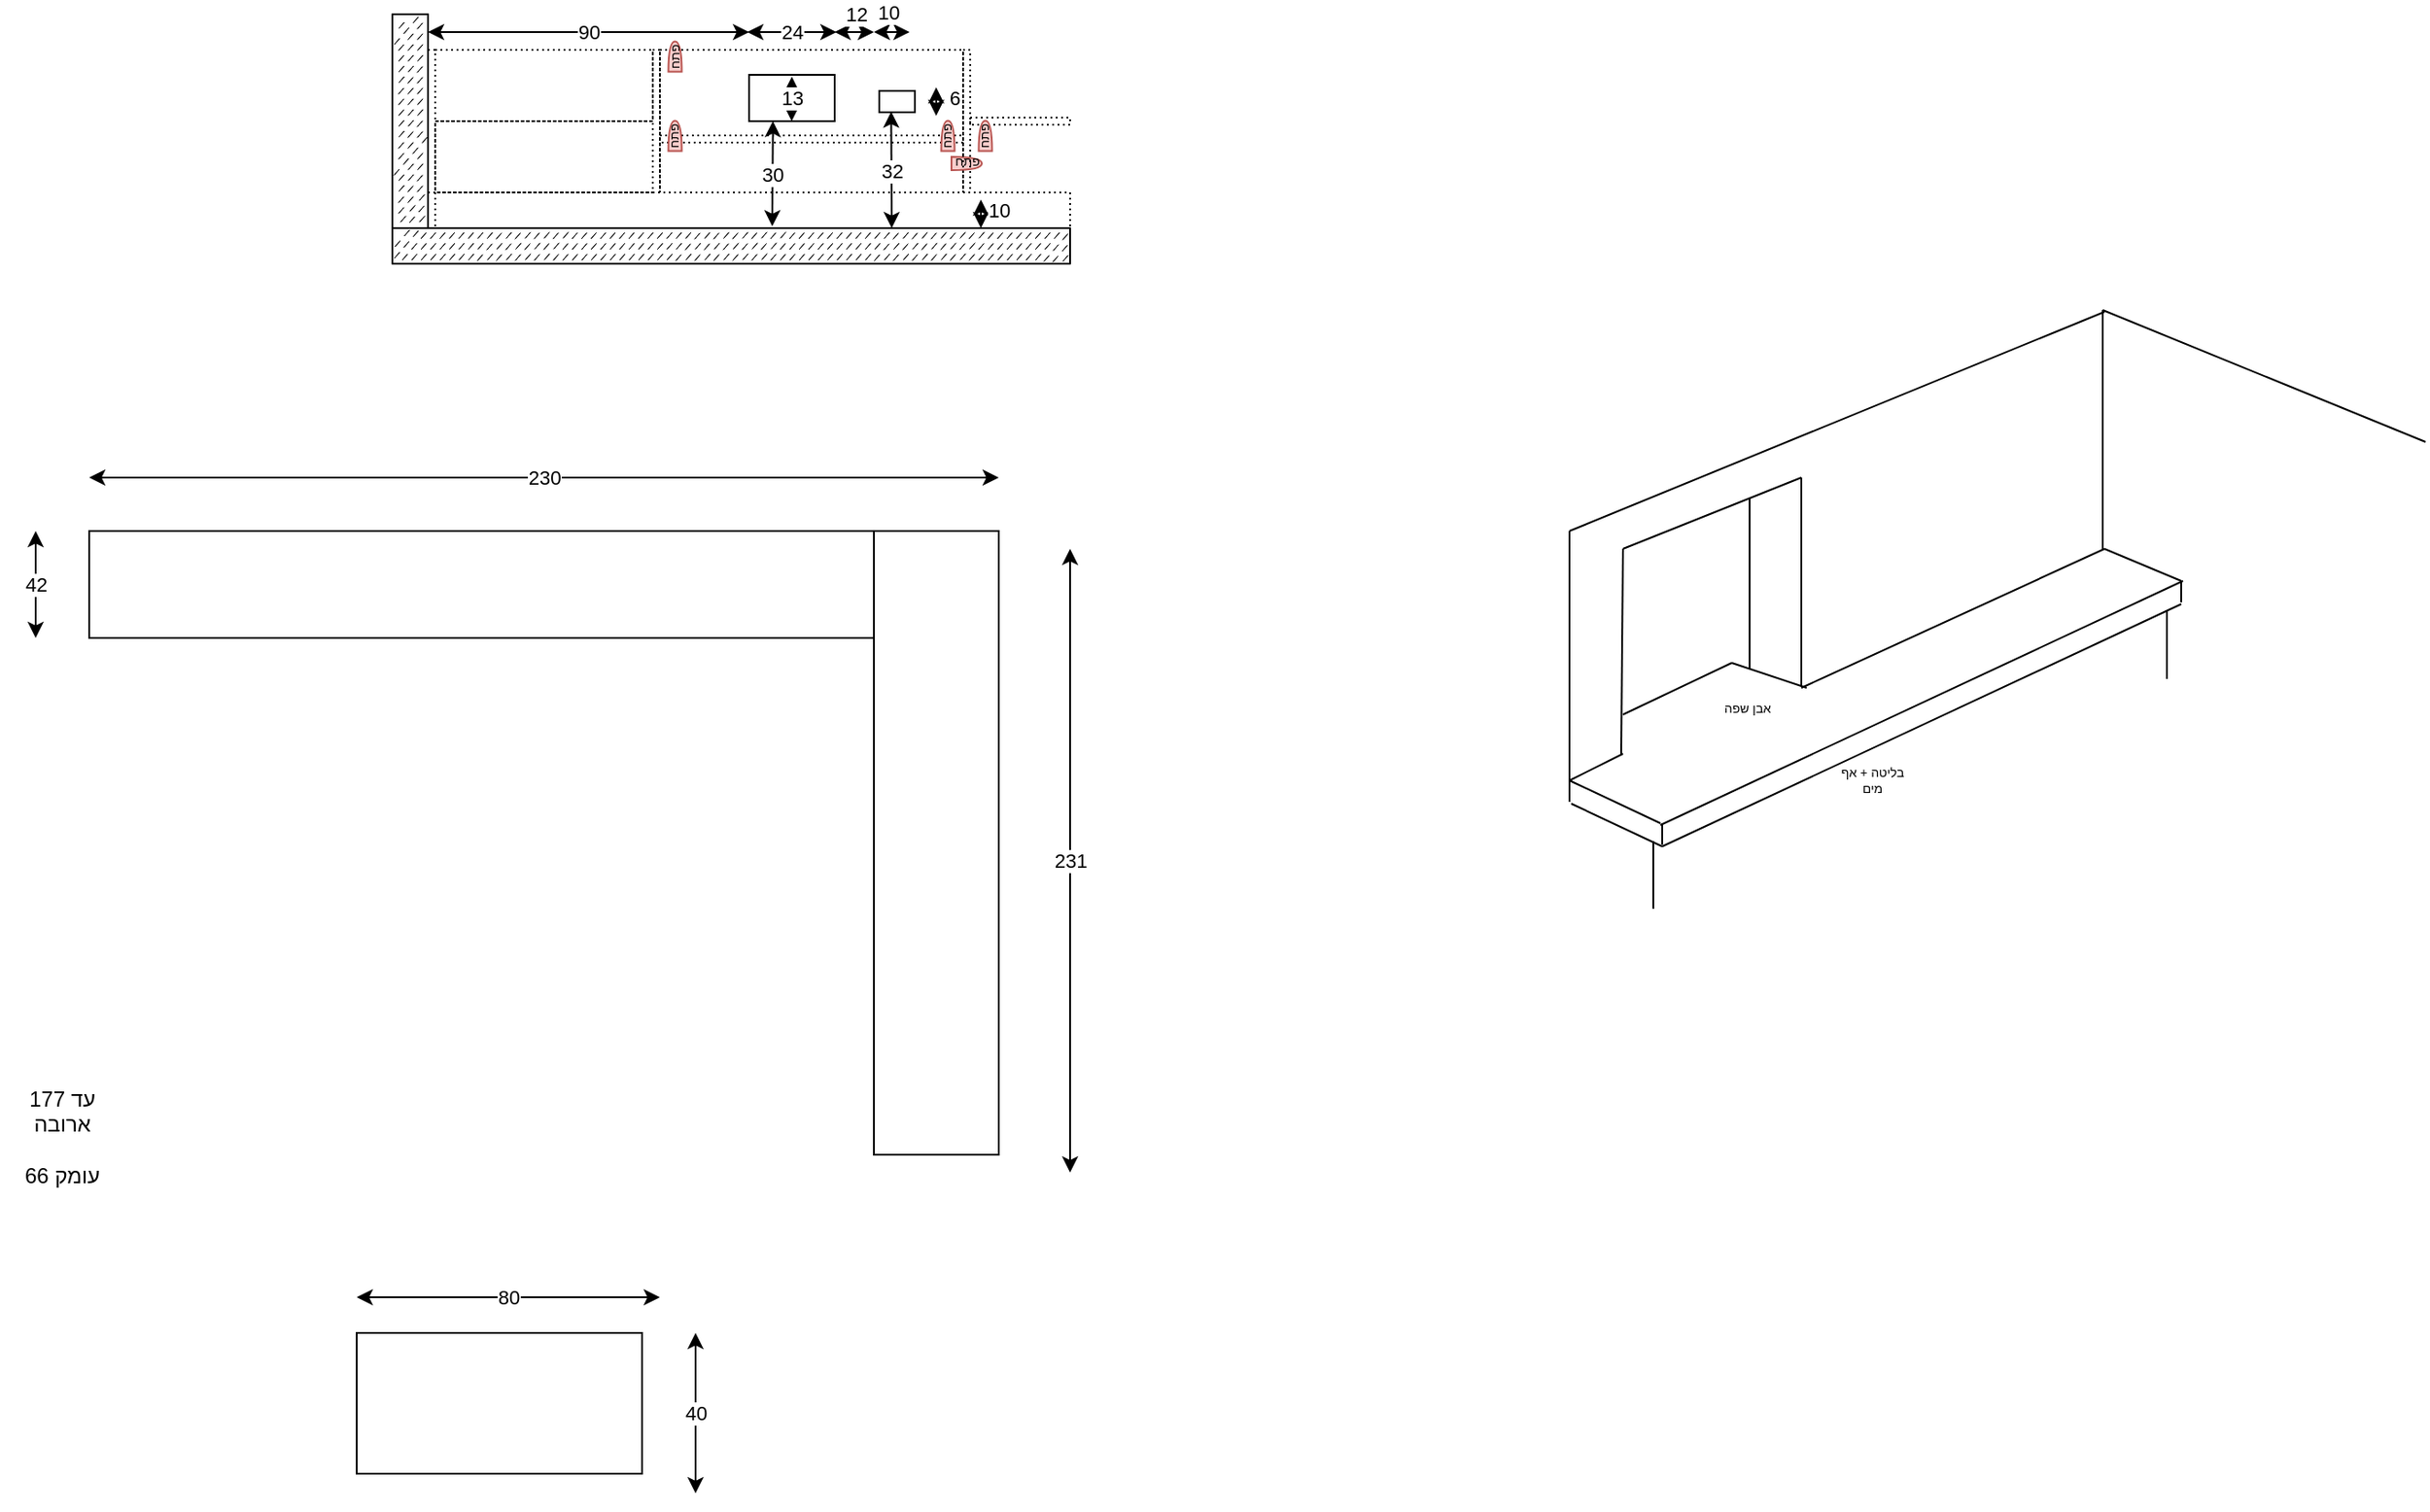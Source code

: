 <mxfile version="14.6.13" type="device"><diagram id="xtJ0x6y_8OFpA9JDaIBS" name="Page-1"><mxGraphModel dx="569" dy="329" grid="1" gridSize="10" guides="1" tooltips="1" connect="1" arrows="1" fold="1" page="1" pageScale="1" pageWidth="1654" pageHeight="1169" math="0" shadow="0"><root><mxCell id="0"/><mxCell id="1" parent="0"/><mxCell id="vfFC0O0OZejuEH0iO_Jb-12" value="&lt;div style=&quot;direction: rtl&quot;&gt;&lt;br&gt;&lt;/div&gt;" style="rounded=0;whiteSpace=wrap;html=1;fillColor=none;dashed=1;dashPattern=1 2;" vertex="1" parent="1"><mxGeometry x="540" y="370" width="170" height="80" as="geometry"/></mxCell><mxCell id="vfFC0O0OZejuEH0iO_Jb-10" value="&lt;div style=&quot;direction: rtl&quot;&gt;&lt;br&gt;&lt;/div&gt;" style="rounded=0;whiteSpace=wrap;html=1;fillColor=none;dashed=1;dashPattern=1 2;" vertex="1" parent="1"><mxGeometry x="540" y="418" width="170" height="4" as="geometry"/></mxCell><mxCell id="vfFC0O0OZejuEH0iO_Jb-13" value="&lt;div style=&quot;direction: rtl&quot;&gt;&lt;br&gt;&lt;/div&gt;" style="rounded=0;whiteSpace=wrap;html=1;fillColor=none;dashed=1;dashPattern=1 2;" vertex="1" parent="1"><mxGeometry x="414" y="410" width="122" height="40" as="geometry"/></mxCell><mxCell id="oNi2pDQUn8JLHCBkJa_O-1" value="90" style="endArrow=classic;startArrow=classic;html=1;" parent="1" edge="1"><mxGeometry width="50" height="50" relative="1" as="geometry"><mxPoint x="410" y="360" as="sourcePoint"/><mxPoint x="590" y="360" as="targetPoint"/></mxGeometry></mxCell><mxCell id="oNi2pDQUn8JLHCBkJa_O-2" value="30" style="endArrow=classic;startArrow=classic;html=1;entryX=0.279;entryY=0.997;entryDx=0;entryDy=0;entryPerimeter=0;" parent="1" edge="1" target="oNi2pDQUn8JLHCBkJa_O-3"><mxGeometry width="50" height="50" relative="1" as="geometry"><mxPoint x="603" y="469" as="sourcePoint"/><mxPoint x="620" y="390" as="targetPoint"/></mxGeometry></mxCell><mxCell id="oNi2pDQUn8JLHCBkJa_O-3" value="" style="rounded=0;whiteSpace=wrap;html=1;" parent="1" vertex="1"><mxGeometry x="590" y="384" width="48" height="26" as="geometry"/></mxCell><mxCell id="oNi2pDQUn8JLHCBkJa_O-4" value="24" style="endArrow=classic;startArrow=classic;html=1;" parent="1" edge="1"><mxGeometry width="50" height="50" relative="1" as="geometry"><mxPoint x="589" y="360" as="sourcePoint"/><mxPoint x="639" y="360" as="targetPoint"/></mxGeometry></mxCell><mxCell id="oNi2pDQUn8JLHCBkJa_O-5" value="13" style="endArrow=classic;startArrow=classic;html=1;" parent="1" edge="1"><mxGeometry width="50" height="50" relative="1" as="geometry"><mxPoint x="614" y="385" as="sourcePoint"/><mxPoint x="613.9" y="410" as="targetPoint"/></mxGeometry></mxCell><mxCell id="oNi2pDQUn8JLHCBkJa_O-6" value="" style="rounded=0;whiteSpace=wrap;html=1;" parent="1" vertex="1"><mxGeometry x="663" y="393" width="20" height="12" as="geometry"/></mxCell><mxCell id="oNi2pDQUn8JLHCBkJa_O-9" value="10" style="endArrow=classic;startArrow=classic;html=1;" parent="1" edge="1"><mxGeometry x="-0.2" y="11" width="50" height="50" relative="1" as="geometry"><mxPoint x="660" y="360" as="sourcePoint"/><mxPoint x="680" y="360" as="targetPoint"/><mxPoint as="offset"/></mxGeometry></mxCell><mxCell id="oNi2pDQUn8JLHCBkJa_O-10" value="6" style="endArrow=classic;startArrow=classic;html=1;" parent="1" edge="1"><mxGeometry x="-0.25" y="10" width="50" height="50" relative="1" as="geometry"><mxPoint x="694.92" y="391" as="sourcePoint"/><mxPoint x="694.92" y="407" as="targetPoint"/><mxPoint as="offset"/></mxGeometry></mxCell><mxCell id="oNi2pDQUn8JLHCBkJa_O-12" value="" style="rounded=0;whiteSpace=wrap;html=1;" parent="1" vertex="1"><mxGeometry x="220" y="640" width="510" height="60" as="geometry"/></mxCell><mxCell id="oNi2pDQUn8JLHCBkJa_O-13" value="42" style="endArrow=classic;startArrow=classic;html=1;" parent="1" edge="1"><mxGeometry width="50" height="50" relative="1" as="geometry"><mxPoint x="190" y="640" as="sourcePoint"/><mxPoint x="190" y="700" as="targetPoint"/></mxGeometry></mxCell><mxCell id="oNi2pDQUn8JLHCBkJa_O-14" value="" style="rounded=0;whiteSpace=wrap;html=1;" parent="1" vertex="1"><mxGeometry x="660" y="640" width="70" height="350" as="geometry"/></mxCell><mxCell id="oNi2pDQUn8JLHCBkJa_O-15" value="230" style="endArrow=classic;startArrow=classic;html=1;" parent="1" edge="1"><mxGeometry width="50" height="50" relative="1" as="geometry"><mxPoint x="220" y="610" as="sourcePoint"/><mxPoint x="730" y="610" as="targetPoint"/></mxGeometry></mxCell><mxCell id="oNi2pDQUn8JLHCBkJa_O-16" value="231" style="endArrow=classic;startArrow=classic;html=1;" parent="1" edge="1"><mxGeometry width="50" height="50" relative="1" as="geometry"><mxPoint x="770" y="650" as="sourcePoint"/><mxPoint x="770" y="1000" as="targetPoint"/></mxGeometry></mxCell><mxCell id="oNi2pDQUn8JLHCBkJa_O-17" value="" style="rounded=0;whiteSpace=wrap;html=1;" parent="1" vertex="1"><mxGeometry x="370" y="1090" width="160" height="79" as="geometry"/></mxCell><mxCell id="oNi2pDQUn8JLHCBkJa_O-18" value="80" style="endArrow=classic;startArrow=classic;html=1;" parent="1" edge="1"><mxGeometry width="50" height="50" relative="1" as="geometry"><mxPoint x="370" y="1070" as="sourcePoint"/><mxPoint x="540" y="1070" as="targetPoint"/></mxGeometry></mxCell><mxCell id="oNi2pDQUn8JLHCBkJa_O-19" value="40" style="endArrow=classic;startArrow=classic;html=1;" parent="1" edge="1"><mxGeometry width="50" height="50" relative="1" as="geometry"><mxPoint x="560" y="1090" as="sourcePoint"/><mxPoint x="560" y="1180" as="targetPoint"/></mxGeometry></mxCell><mxCell id="oNi2pDQUn8JLHCBkJa_O-20" value="177 עד ארובה&lt;br&gt;&lt;br&gt;עומק 66" style="text;html=1;strokeColor=none;fillColor=none;align=center;verticalAlign=middle;whiteSpace=wrap;rounded=0;" parent="1" vertex="1"><mxGeometry x="170" y="970" width="70" height="20" as="geometry"/></mxCell><mxCell id="vfFC0O0OZejuEH0iO_Jb-1" value="&lt;div style=&quot;direction: rtl&quot;&gt;&lt;br&gt;&lt;/div&gt;" style="rounded=0;whiteSpace=wrap;html=1;sketch=1;fillStyle=dashed;fillColor=#000000;shadow=0;glass=0;jiggle=0;" vertex="1" parent="1"><mxGeometry x="390" y="350" width="20" height="120" as="geometry"/></mxCell><mxCell id="vfFC0O0OZejuEH0iO_Jb-2" value="&lt;div style=&quot;direction: rtl&quot;&gt;&lt;br&gt;&lt;/div&gt;" style="rounded=0;whiteSpace=wrap;html=1;sketch=1;fillStyle=dashed;fillColor=#000000;shadow=0;glass=0;jiggle=0;" vertex="1" parent="1"><mxGeometry x="390" y="470" width="380" height="20" as="geometry"/></mxCell><mxCell id="vfFC0O0OZejuEH0iO_Jb-6" value="32" style="endArrow=classic;startArrow=classic;html=1;entryX=0.334;entryY=0.971;entryDx=0;entryDy=0;entryPerimeter=0;" edge="1" parent="1" target="oNi2pDQUn8JLHCBkJa_O-6"><mxGeometry width="50" height="50" relative="1" as="geometry"><mxPoint x="670" y="470" as="sourcePoint"/><mxPoint x="694.83" y="408" as="targetPoint"/></mxGeometry></mxCell><mxCell id="vfFC0O0OZejuEH0iO_Jb-14" value="&lt;div style=&quot;direction: rtl&quot;&gt;&lt;br&gt;&lt;/div&gt;" style="rounded=0;whiteSpace=wrap;html=1;fillColor=none;dashed=1;dashPattern=1 2;" vertex="1" parent="1"><mxGeometry x="536" y="370" width="4" height="80" as="geometry"/></mxCell><mxCell id="vfFC0O0OZejuEH0iO_Jb-15" value="&lt;div style=&quot;direction: rtl&quot;&gt;&lt;br&gt;&lt;/div&gt;" style="rounded=0;whiteSpace=wrap;html=1;fillColor=none;dashed=1;dashPattern=1 2;" vertex="1" parent="1"><mxGeometry x="410" y="370" width="4" height="100" as="geometry"/></mxCell><mxCell id="vfFC0O0OZejuEH0iO_Jb-16" value="12" style="endArrow=classic;startArrow=classic;html=1;" edge="1" parent="1"><mxGeometry x="0.091" y="10" width="50" height="50" relative="1" as="geometry"><mxPoint x="638" y="360" as="sourcePoint"/><mxPoint x="660" y="360" as="targetPoint"/><mxPoint as="offset"/></mxGeometry></mxCell><mxCell id="vfFC0O0OZejuEH0iO_Jb-19" value="10" style="endArrow=classic;startArrow=classic;html=1;" edge="1" parent="1"><mxGeometry x="-0.25" y="10" width="50" height="50" relative="1" as="geometry"><mxPoint x="720" y="454" as="sourcePoint"/><mxPoint x="720" y="470" as="targetPoint"/><mxPoint as="offset"/></mxGeometry></mxCell><mxCell id="vfFC0O0OZejuEH0iO_Jb-20" value="&lt;div style=&quot;direction: rtl&quot;&gt;&lt;br&gt;&lt;/div&gt;" style="rounded=0;whiteSpace=wrap;html=1;fillColor=none;dashed=1;dashPattern=1 2;" vertex="1" parent="1"><mxGeometry x="410" y="450" width="360" height="20" as="geometry"/></mxCell><mxCell id="vfFC0O0OZejuEH0iO_Jb-21" value="&lt;div style=&quot;direction: rtl&quot;&gt;&lt;br&gt;&lt;/div&gt;" style="rounded=0;whiteSpace=wrap;html=1;fillColor=none;dashed=1;dashPattern=1 2;" vertex="1" parent="1"><mxGeometry x="414" y="370" width="122" height="40" as="geometry"/></mxCell><mxCell id="vfFC0O0OZejuEH0iO_Jb-25" value="פתח" style="shape=or;whiteSpace=wrap;html=1;fillColor=#f8cecc;strokeColor=#b85450;rotation=-90;spacing=0;fontSize=7;" vertex="1" parent="1"><mxGeometry x="540" y="414.5" width="17" height="7.5" as="geometry"/></mxCell><mxCell id="vfFC0O0OZejuEH0iO_Jb-26" value="&lt;font style=&quot;font-size: 7px&quot;&gt;פתח&lt;/font&gt;" style="shape=or;whiteSpace=wrap;html=1;fillColor=#f8cecc;strokeColor=#b85450;rotation=0;spacing=0;verticalAlign=bottom;" vertex="1" parent="1"><mxGeometry x="703.5" y="430" width="17" height="7.5" as="geometry"/></mxCell><mxCell id="vfFC0O0OZejuEH0iO_Jb-27" value="פתח" style="shape=or;whiteSpace=wrap;html=1;fillColor=#f8cecc;strokeColor=#b85450;rotation=-90;spacing=0;fontSize=7;" vertex="1" parent="1"><mxGeometry x="540" y="370" width="17" height="7.5" as="geometry"/></mxCell><mxCell id="vfFC0O0OZejuEH0iO_Jb-28" value="פתח" style="shape=or;whiteSpace=wrap;html=1;fillColor=#f8cecc;strokeColor=#b85450;rotation=-90;spacing=0;fontSize=7;" vertex="1" parent="1"><mxGeometry x="693" y="414.5" width="17" height="7.5" as="geometry"/></mxCell><mxCell id="vfFC0O0OZejuEH0iO_Jb-29" value="&lt;div style=&quot;direction: rtl&quot;&gt;&lt;br&gt;&lt;/div&gt;" style="rounded=0;whiteSpace=wrap;html=1;fillColor=none;dashed=1;dashPattern=1 2;" vertex="1" parent="1"><mxGeometry x="714" y="408" width="56" height="4" as="geometry"/></mxCell><mxCell id="vfFC0O0OZejuEH0iO_Jb-30" value="&lt;div style=&quot;direction: rtl&quot;&gt;&lt;br&gt;&lt;/div&gt;" style="rounded=0;whiteSpace=wrap;html=1;fillColor=none;dashed=1;dashPattern=1 2;" vertex="1" parent="1"><mxGeometry x="710" y="370" width="4" height="80" as="geometry"/></mxCell><mxCell id="vfFC0O0OZejuEH0iO_Jb-31" value="פתח" style="shape=or;whiteSpace=wrap;html=1;fillColor=#f8cecc;strokeColor=#b85450;rotation=-90;spacing=0;fontSize=7;" vertex="1" parent="1"><mxGeometry x="714" y="414.5" width="17" height="7.5" as="geometry"/></mxCell><mxCell id="vfFC0O0OZejuEH0iO_Jb-38" value="" style="endArrow=none;html=1;fontSize=7;" edge="1" parent="1"><mxGeometry width="50" height="50" relative="1" as="geometry"><mxPoint x="1079" y="765" as="sourcePoint"/><mxPoint x="1080" y="650" as="targetPoint"/></mxGeometry></mxCell><mxCell id="vfFC0O0OZejuEH0iO_Jb-39" value="" style="endArrow=none;html=1;fontSize=7;" edge="1" parent="1"><mxGeometry width="50" height="50" relative="1" as="geometry"><mxPoint x="1180" y="727" as="sourcePoint"/><mxPoint x="1180" y="610" as="targetPoint"/></mxGeometry></mxCell><mxCell id="vfFC0O0OZejuEH0iO_Jb-40" value="" style="endArrow=none;html=1;fontSize=7;" edge="1" parent="1"><mxGeometry width="50" height="50" relative="1" as="geometry"><mxPoint x="1080" y="650" as="sourcePoint"/><mxPoint x="1180" y="610" as="targetPoint"/></mxGeometry></mxCell><mxCell id="vfFC0O0OZejuEH0iO_Jb-41" value="" style="endArrow=none;html=1;fontSize=7;" edge="1" parent="1"><mxGeometry width="50" height="50" relative="1" as="geometry"><mxPoint x="1050" y="780" as="sourcePoint"/><mxPoint x="1080" y="765" as="targetPoint"/></mxGeometry></mxCell><mxCell id="vfFC0O0OZejuEH0iO_Jb-42" value="" style="endArrow=none;html=1;fontSize=7;" edge="1" parent="1"><mxGeometry width="50" height="50" relative="1" as="geometry"><mxPoint x="1141" y="714" as="sourcePoint"/><mxPoint x="1183" y="728" as="targetPoint"/></mxGeometry></mxCell><mxCell id="vfFC0O0OZejuEH0iO_Jb-43" value="" style="endArrow=none;html=1;fontSize=7;" edge="1" parent="1"><mxGeometry width="50" height="50" relative="1" as="geometry"><mxPoint x="1385" y="685" as="sourcePoint"/><mxPoint x="1385" y="723" as="targetPoint"/></mxGeometry></mxCell><mxCell id="vfFC0O0OZejuEH0iO_Jb-44" value="" style="endArrow=none;html=1;fontSize=7;" edge="1" parent="1"><mxGeometry width="50" height="50" relative="1" as="geometry"><mxPoint x="1101" y="805" as="sourcePoint"/><mxPoint x="1394" y="668" as="targetPoint"/></mxGeometry></mxCell><mxCell id="vfFC0O0OZejuEH0iO_Jb-45" value="" style="endArrow=none;html=1;fontSize=7;" edge="1" parent="1"><mxGeometry width="50" height="50" relative="1" as="geometry"><mxPoint x="1050" y="780" as="sourcePoint"/><mxPoint x="1050" y="640" as="targetPoint"/></mxGeometry></mxCell><mxCell id="vfFC0O0OZejuEH0iO_Jb-46" value="" style="endArrow=none;html=1;fontSize=7;" edge="1" parent="1"><mxGeometry width="50" height="50" relative="1" as="geometry"><mxPoint x="1050" y="640" as="sourcePoint"/><mxPoint x="1350" y="517" as="targetPoint"/></mxGeometry></mxCell><mxCell id="vfFC0O0OZejuEH0iO_Jb-47" value="" style="endArrow=none;html=1;fontSize=7;" edge="1" parent="1"><mxGeometry width="50" height="50" relative="1" as="geometry"><mxPoint x="1050" y="780" as="sourcePoint"/><mxPoint x="1101" y="804" as="targetPoint"/></mxGeometry></mxCell><mxCell id="vfFC0O0OZejuEH0iO_Jb-48" value="" style="endArrow=none;html=1;fontSize=7;" edge="1" parent="1"><mxGeometry width="50" height="50" relative="1" as="geometry"><mxPoint x="1080" y="743" as="sourcePoint"/><mxPoint x="1141" y="714" as="targetPoint"/></mxGeometry></mxCell><mxCell id="vfFC0O0OZejuEH0iO_Jb-49" value="" style="endArrow=none;html=1;fontSize=7;" edge="1" parent="1"><mxGeometry width="50" height="50" relative="1" as="geometry"><mxPoint x="1350" y="650" as="sourcePoint"/><mxPoint x="1393" y="668" as="targetPoint"/></mxGeometry></mxCell><mxCell id="vfFC0O0OZejuEH0iO_Jb-50" value="" style="endArrow=none;html=1;fontSize=7;" edge="1" parent="1"><mxGeometry width="50" height="50" relative="1" as="geometry"><mxPoint x="1180" y="728" as="sourcePoint"/><mxPoint x="1350" y="650" as="targetPoint"/></mxGeometry></mxCell><mxCell id="vfFC0O0OZejuEH0iO_Jb-53" value="" style="endArrow=none;html=1;fontSize=7;" edge="1" parent="1"><mxGeometry width="50" height="50" relative="1" as="geometry"><mxPoint x="1393" y="680" as="sourcePoint"/><mxPoint x="1393" y="668" as="targetPoint"/></mxGeometry></mxCell><mxCell id="vfFC0O0OZejuEH0iO_Jb-54" value="" style="endArrow=none;html=1;fontSize=7;" edge="1" parent="1"><mxGeometry width="50" height="50" relative="1" as="geometry"><mxPoint x="1102" y="817" as="sourcePoint"/><mxPoint x="1393" y="681" as="targetPoint"/></mxGeometry></mxCell><mxCell id="vfFC0O0OZejuEH0iO_Jb-55" value="" style="endArrow=none;html=1;fontSize=7;" edge="1" parent="1"><mxGeometry width="50" height="50" relative="1" as="geometry"><mxPoint x="1102" y="816" as="sourcePoint"/><mxPoint x="1102" y="804" as="targetPoint"/></mxGeometry></mxCell><mxCell id="vfFC0O0OZejuEH0iO_Jb-56" value="" style="endArrow=none;html=1;fontSize=7;" edge="1" parent="1"><mxGeometry width="50" height="50" relative="1" as="geometry"><mxPoint x="1151" y="717" as="sourcePoint"/><mxPoint x="1151" y="622" as="targetPoint"/></mxGeometry></mxCell><mxCell id="vfFC0O0OZejuEH0iO_Jb-57" value="" style="endArrow=none;html=1;fontSize=7;" edge="1" parent="1"><mxGeometry width="50" height="50" relative="1" as="geometry"><mxPoint x="1097" y="814" as="sourcePoint"/><mxPoint x="1097" y="852" as="targetPoint"/></mxGeometry></mxCell><mxCell id="vfFC0O0OZejuEH0iO_Jb-58" value="" style="endArrow=none;html=1;fontSize=7;" edge="1" parent="1"><mxGeometry width="50" height="50" relative="1" as="geometry"><mxPoint x="1051" y="793.0" as="sourcePoint"/><mxPoint x="1102" y="817" as="targetPoint"/></mxGeometry></mxCell><mxCell id="vfFC0O0OZejuEH0iO_Jb-59" value="" style="endArrow=none;html=1;fontSize=7;" edge="1" parent="1"><mxGeometry width="50" height="50" relative="1" as="geometry"><mxPoint x="1050" y="792.0" as="sourcePoint"/><mxPoint x="1050" y="780" as="targetPoint"/></mxGeometry></mxCell><mxCell id="vfFC0O0OZejuEH0iO_Jb-60" value="אבן שפה" style="text;html=1;strokeColor=none;fillColor=none;align=center;verticalAlign=middle;whiteSpace=wrap;rounded=0;fontSize=7;" vertex="1" parent="1"><mxGeometry x="1130" y="730" width="40" height="20" as="geometry"/></mxCell><mxCell id="vfFC0O0OZejuEH0iO_Jb-61" value="בליטה + אף מים" style="text;html=1;strokeColor=none;fillColor=none;align=center;verticalAlign=middle;whiteSpace=wrap;rounded=0;fontSize=7;" vertex="1" parent="1"><mxGeometry x="1200" y="770" width="40" height="20" as="geometry"/></mxCell><mxCell id="vfFC0O0OZejuEH0iO_Jb-62" value="" style="endArrow=none;html=1;fontSize=7;" edge="1" parent="1"><mxGeometry width="50" height="50" relative="1" as="geometry"><mxPoint x="1349" y="650" as="sourcePoint"/><mxPoint x="1349" y="516" as="targetPoint"/></mxGeometry></mxCell><mxCell id="vfFC0O0OZejuEH0iO_Jb-63" value="" style="endArrow=none;html=1;fontSize=7;" edge="1" parent="1"><mxGeometry width="50" height="50" relative="1" as="geometry"><mxPoint x="1349" y="516" as="sourcePoint"/><mxPoint x="1530" y="590" as="targetPoint"/></mxGeometry></mxCell></root></mxGraphModel></diagram></mxfile>
